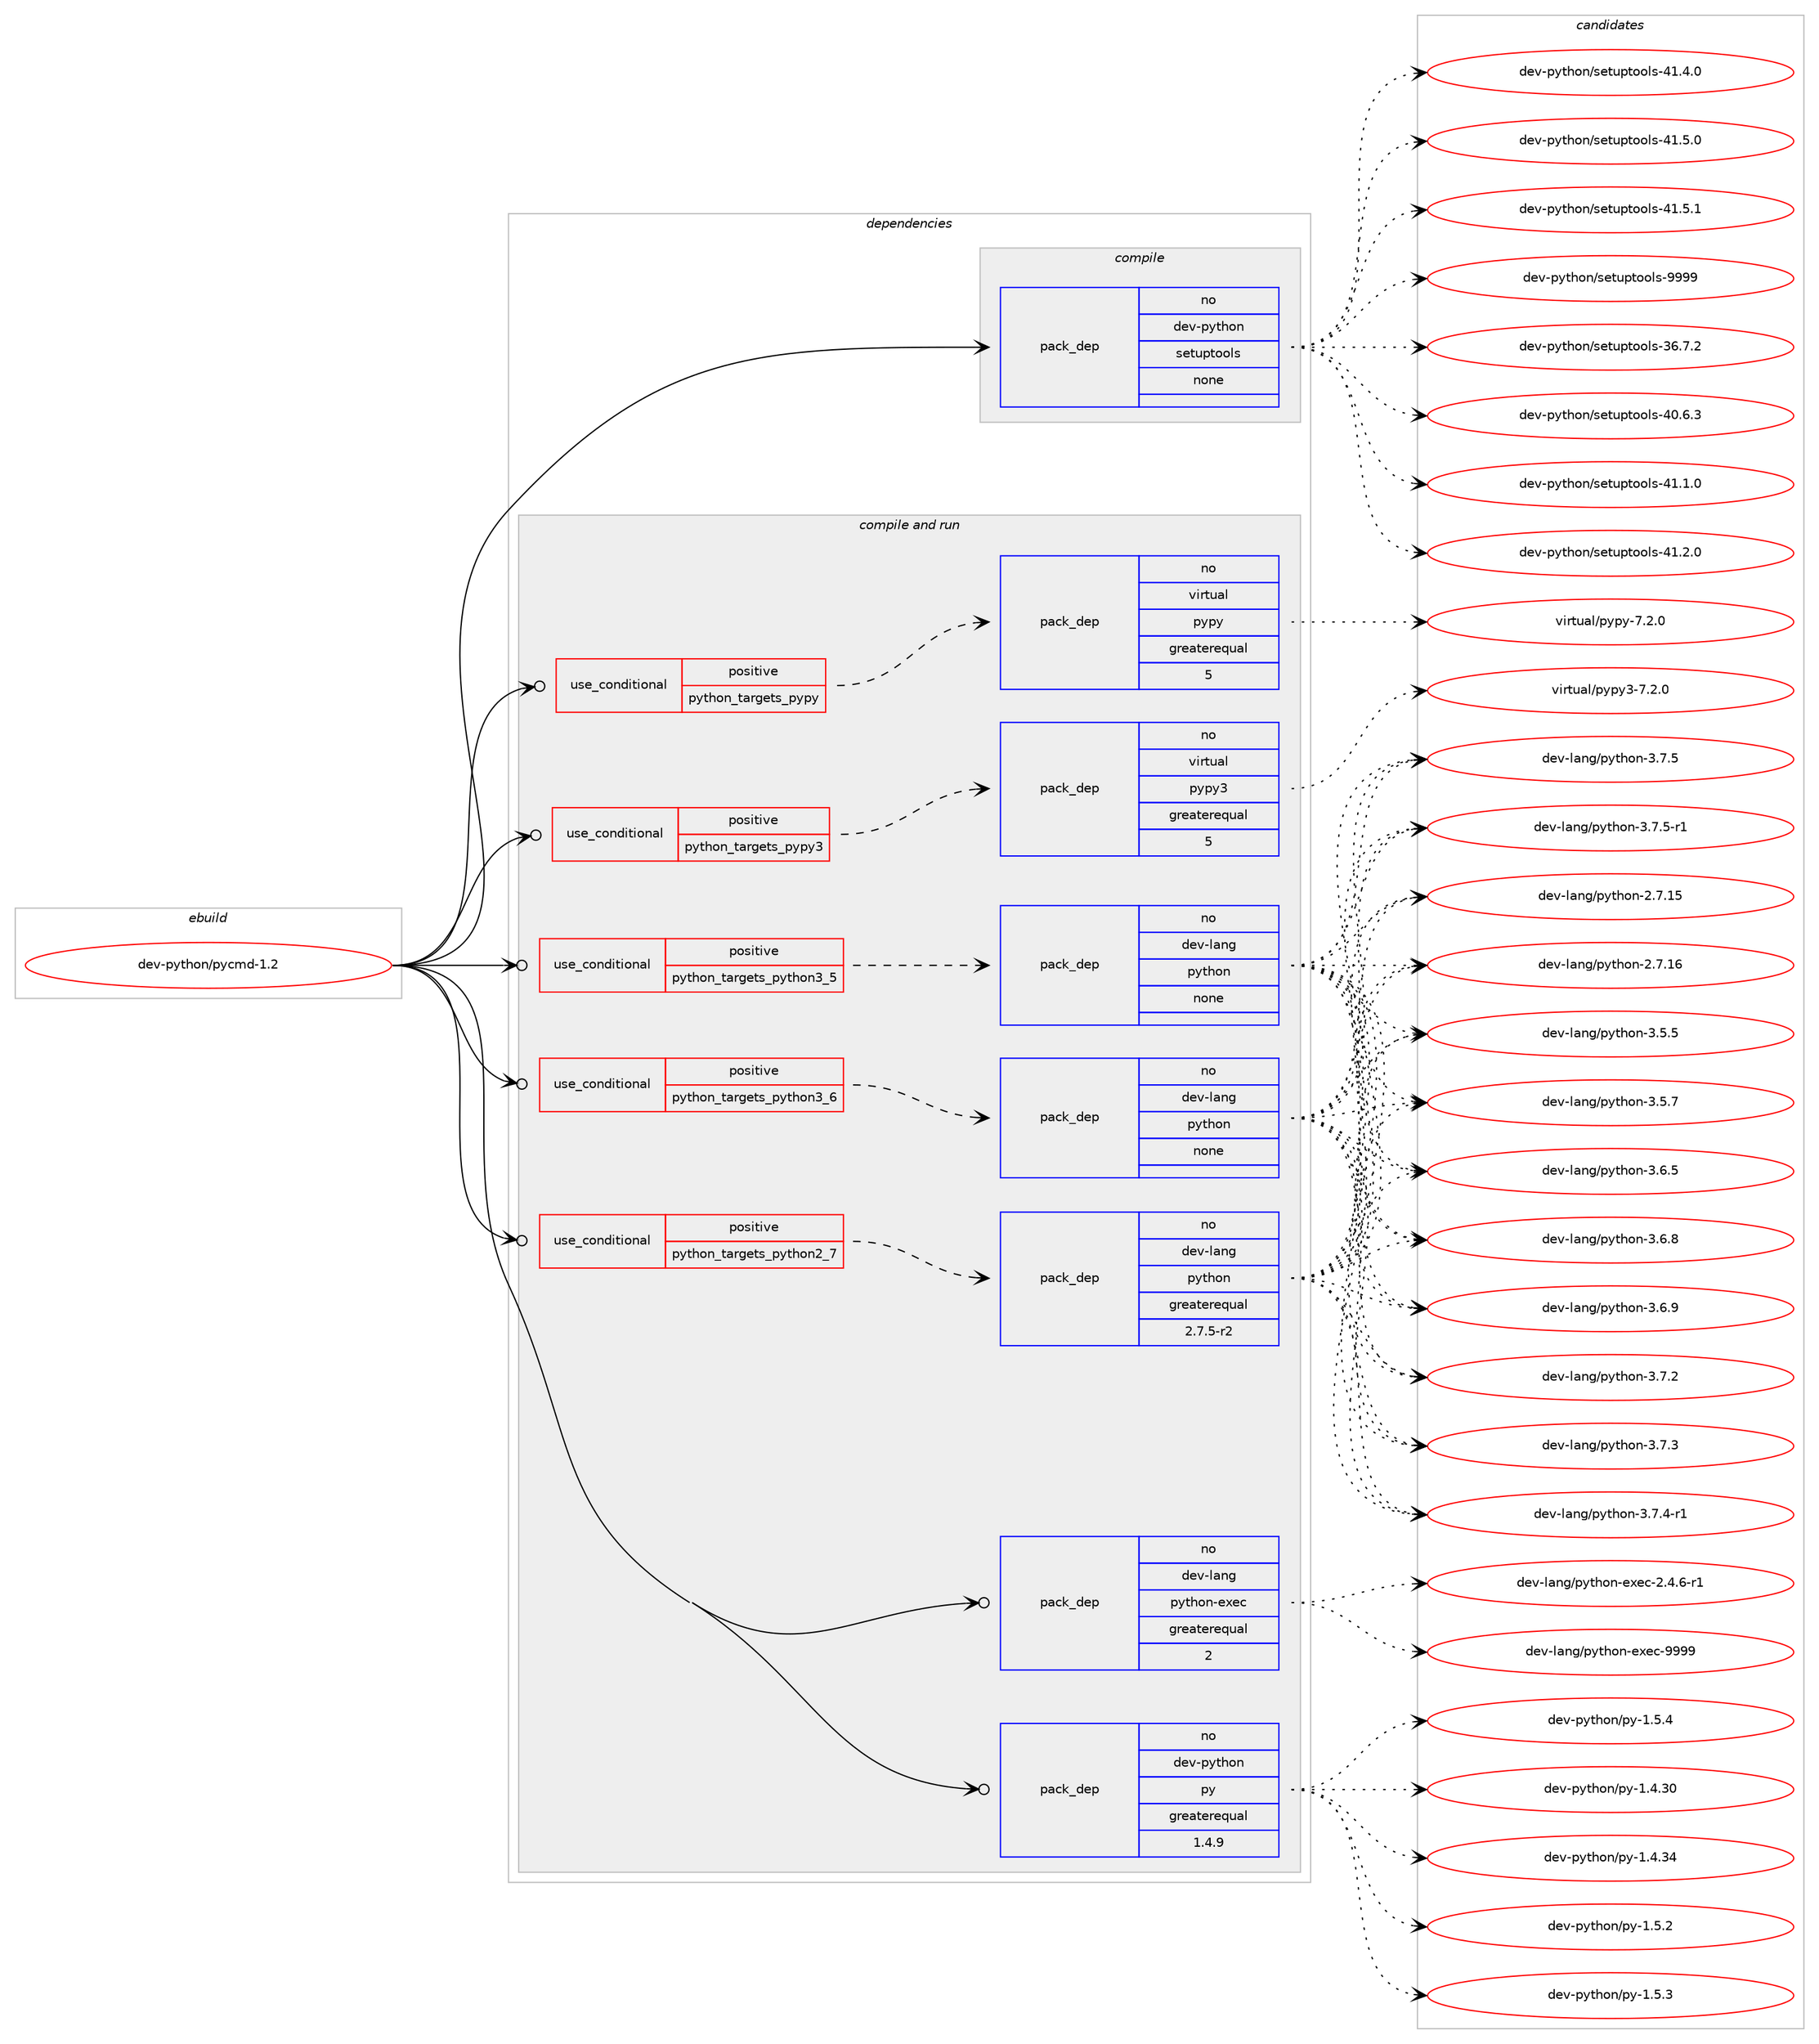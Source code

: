 digraph prolog {

# *************
# Graph options
# *************

newrank=true;
concentrate=true;
compound=true;
graph [rankdir=LR,fontname=Helvetica,fontsize=10,ranksep=1.5];#, ranksep=2.5, nodesep=0.2];
edge  [arrowhead=vee];
node  [fontname=Helvetica,fontsize=10];

# **********
# The ebuild
# **********

subgraph cluster_leftcol {
color=gray;
rank=same;
label=<<i>ebuild</i>>;
id [label="dev-python/pycmd-1.2", color=red, width=4, href="../dev-python/pycmd-1.2.svg"];
}

# ****************
# The dependencies
# ****************

subgraph cluster_midcol {
color=gray;
label=<<i>dependencies</i>>;
subgraph cluster_compile {
fillcolor="#eeeeee";
style=filled;
label=<<i>compile</i>>;
subgraph pack467381 {
dependency624694 [label=<<TABLE BORDER="0" CELLBORDER="1" CELLSPACING="0" CELLPADDING="4" WIDTH="220"><TR><TD ROWSPAN="6" CELLPADDING="30">pack_dep</TD></TR><TR><TD WIDTH="110">no</TD></TR><TR><TD>dev-python</TD></TR><TR><TD>setuptools</TD></TR><TR><TD>none</TD></TR><TR><TD></TD></TR></TABLE>>, shape=none, color=blue];
}
id:e -> dependency624694:w [weight=20,style="solid",arrowhead="vee"];
}
subgraph cluster_compileandrun {
fillcolor="#eeeeee";
style=filled;
label=<<i>compile and run</i>>;
subgraph cond145469 {
dependency624695 [label=<<TABLE BORDER="0" CELLBORDER="1" CELLSPACING="0" CELLPADDING="4"><TR><TD ROWSPAN="3" CELLPADDING="10">use_conditional</TD></TR><TR><TD>positive</TD></TR><TR><TD>python_targets_pypy</TD></TR></TABLE>>, shape=none, color=red];
subgraph pack467382 {
dependency624696 [label=<<TABLE BORDER="0" CELLBORDER="1" CELLSPACING="0" CELLPADDING="4" WIDTH="220"><TR><TD ROWSPAN="6" CELLPADDING="30">pack_dep</TD></TR><TR><TD WIDTH="110">no</TD></TR><TR><TD>virtual</TD></TR><TR><TD>pypy</TD></TR><TR><TD>greaterequal</TD></TR><TR><TD>5</TD></TR></TABLE>>, shape=none, color=blue];
}
dependency624695:e -> dependency624696:w [weight=20,style="dashed",arrowhead="vee"];
}
id:e -> dependency624695:w [weight=20,style="solid",arrowhead="odotvee"];
subgraph cond145470 {
dependency624697 [label=<<TABLE BORDER="0" CELLBORDER="1" CELLSPACING="0" CELLPADDING="4"><TR><TD ROWSPAN="3" CELLPADDING="10">use_conditional</TD></TR><TR><TD>positive</TD></TR><TR><TD>python_targets_pypy3</TD></TR></TABLE>>, shape=none, color=red];
subgraph pack467383 {
dependency624698 [label=<<TABLE BORDER="0" CELLBORDER="1" CELLSPACING="0" CELLPADDING="4" WIDTH="220"><TR><TD ROWSPAN="6" CELLPADDING="30">pack_dep</TD></TR><TR><TD WIDTH="110">no</TD></TR><TR><TD>virtual</TD></TR><TR><TD>pypy3</TD></TR><TR><TD>greaterequal</TD></TR><TR><TD>5</TD></TR></TABLE>>, shape=none, color=blue];
}
dependency624697:e -> dependency624698:w [weight=20,style="dashed",arrowhead="vee"];
}
id:e -> dependency624697:w [weight=20,style="solid",arrowhead="odotvee"];
subgraph cond145471 {
dependency624699 [label=<<TABLE BORDER="0" CELLBORDER="1" CELLSPACING="0" CELLPADDING="4"><TR><TD ROWSPAN="3" CELLPADDING="10">use_conditional</TD></TR><TR><TD>positive</TD></TR><TR><TD>python_targets_python2_7</TD></TR></TABLE>>, shape=none, color=red];
subgraph pack467384 {
dependency624700 [label=<<TABLE BORDER="0" CELLBORDER="1" CELLSPACING="0" CELLPADDING="4" WIDTH="220"><TR><TD ROWSPAN="6" CELLPADDING="30">pack_dep</TD></TR><TR><TD WIDTH="110">no</TD></TR><TR><TD>dev-lang</TD></TR><TR><TD>python</TD></TR><TR><TD>greaterequal</TD></TR><TR><TD>2.7.5-r2</TD></TR></TABLE>>, shape=none, color=blue];
}
dependency624699:e -> dependency624700:w [weight=20,style="dashed",arrowhead="vee"];
}
id:e -> dependency624699:w [weight=20,style="solid",arrowhead="odotvee"];
subgraph cond145472 {
dependency624701 [label=<<TABLE BORDER="0" CELLBORDER="1" CELLSPACING="0" CELLPADDING="4"><TR><TD ROWSPAN="3" CELLPADDING="10">use_conditional</TD></TR><TR><TD>positive</TD></TR><TR><TD>python_targets_python3_5</TD></TR></TABLE>>, shape=none, color=red];
subgraph pack467385 {
dependency624702 [label=<<TABLE BORDER="0" CELLBORDER="1" CELLSPACING="0" CELLPADDING="4" WIDTH="220"><TR><TD ROWSPAN="6" CELLPADDING="30">pack_dep</TD></TR><TR><TD WIDTH="110">no</TD></TR><TR><TD>dev-lang</TD></TR><TR><TD>python</TD></TR><TR><TD>none</TD></TR><TR><TD></TD></TR></TABLE>>, shape=none, color=blue];
}
dependency624701:e -> dependency624702:w [weight=20,style="dashed",arrowhead="vee"];
}
id:e -> dependency624701:w [weight=20,style="solid",arrowhead="odotvee"];
subgraph cond145473 {
dependency624703 [label=<<TABLE BORDER="0" CELLBORDER="1" CELLSPACING="0" CELLPADDING="4"><TR><TD ROWSPAN="3" CELLPADDING="10">use_conditional</TD></TR><TR><TD>positive</TD></TR><TR><TD>python_targets_python3_6</TD></TR></TABLE>>, shape=none, color=red];
subgraph pack467386 {
dependency624704 [label=<<TABLE BORDER="0" CELLBORDER="1" CELLSPACING="0" CELLPADDING="4" WIDTH="220"><TR><TD ROWSPAN="6" CELLPADDING="30">pack_dep</TD></TR><TR><TD WIDTH="110">no</TD></TR><TR><TD>dev-lang</TD></TR><TR><TD>python</TD></TR><TR><TD>none</TD></TR><TR><TD></TD></TR></TABLE>>, shape=none, color=blue];
}
dependency624703:e -> dependency624704:w [weight=20,style="dashed",arrowhead="vee"];
}
id:e -> dependency624703:w [weight=20,style="solid",arrowhead="odotvee"];
subgraph pack467387 {
dependency624705 [label=<<TABLE BORDER="0" CELLBORDER="1" CELLSPACING="0" CELLPADDING="4" WIDTH="220"><TR><TD ROWSPAN="6" CELLPADDING="30">pack_dep</TD></TR><TR><TD WIDTH="110">no</TD></TR><TR><TD>dev-lang</TD></TR><TR><TD>python-exec</TD></TR><TR><TD>greaterequal</TD></TR><TR><TD>2</TD></TR></TABLE>>, shape=none, color=blue];
}
id:e -> dependency624705:w [weight=20,style="solid",arrowhead="odotvee"];
subgraph pack467388 {
dependency624706 [label=<<TABLE BORDER="0" CELLBORDER="1" CELLSPACING="0" CELLPADDING="4" WIDTH="220"><TR><TD ROWSPAN="6" CELLPADDING="30">pack_dep</TD></TR><TR><TD WIDTH="110">no</TD></TR><TR><TD>dev-python</TD></TR><TR><TD>py</TD></TR><TR><TD>greaterequal</TD></TR><TR><TD>1.4.9</TD></TR></TABLE>>, shape=none, color=blue];
}
id:e -> dependency624706:w [weight=20,style="solid",arrowhead="odotvee"];
}
subgraph cluster_run {
fillcolor="#eeeeee";
style=filled;
label=<<i>run</i>>;
}
}

# **************
# The candidates
# **************

subgraph cluster_choices {
rank=same;
color=gray;
label=<<i>candidates</i>>;

subgraph choice467381 {
color=black;
nodesep=1;
choice100101118451121211161041111104711510111611711211611111110811545515446554650 [label="dev-python/setuptools-36.7.2", color=red, width=4,href="../dev-python/setuptools-36.7.2.svg"];
choice100101118451121211161041111104711510111611711211611111110811545524846544651 [label="dev-python/setuptools-40.6.3", color=red, width=4,href="../dev-python/setuptools-40.6.3.svg"];
choice100101118451121211161041111104711510111611711211611111110811545524946494648 [label="dev-python/setuptools-41.1.0", color=red, width=4,href="../dev-python/setuptools-41.1.0.svg"];
choice100101118451121211161041111104711510111611711211611111110811545524946504648 [label="dev-python/setuptools-41.2.0", color=red, width=4,href="../dev-python/setuptools-41.2.0.svg"];
choice100101118451121211161041111104711510111611711211611111110811545524946524648 [label="dev-python/setuptools-41.4.0", color=red, width=4,href="../dev-python/setuptools-41.4.0.svg"];
choice100101118451121211161041111104711510111611711211611111110811545524946534648 [label="dev-python/setuptools-41.5.0", color=red, width=4,href="../dev-python/setuptools-41.5.0.svg"];
choice100101118451121211161041111104711510111611711211611111110811545524946534649 [label="dev-python/setuptools-41.5.1", color=red, width=4,href="../dev-python/setuptools-41.5.1.svg"];
choice10010111845112121116104111110471151011161171121161111111081154557575757 [label="dev-python/setuptools-9999", color=red, width=4,href="../dev-python/setuptools-9999.svg"];
dependency624694:e -> choice100101118451121211161041111104711510111611711211611111110811545515446554650:w [style=dotted,weight="100"];
dependency624694:e -> choice100101118451121211161041111104711510111611711211611111110811545524846544651:w [style=dotted,weight="100"];
dependency624694:e -> choice100101118451121211161041111104711510111611711211611111110811545524946494648:w [style=dotted,weight="100"];
dependency624694:e -> choice100101118451121211161041111104711510111611711211611111110811545524946504648:w [style=dotted,weight="100"];
dependency624694:e -> choice100101118451121211161041111104711510111611711211611111110811545524946524648:w [style=dotted,weight="100"];
dependency624694:e -> choice100101118451121211161041111104711510111611711211611111110811545524946534648:w [style=dotted,weight="100"];
dependency624694:e -> choice100101118451121211161041111104711510111611711211611111110811545524946534649:w [style=dotted,weight="100"];
dependency624694:e -> choice10010111845112121116104111110471151011161171121161111111081154557575757:w [style=dotted,weight="100"];
}
subgraph choice467382 {
color=black;
nodesep=1;
choice1181051141161179710847112121112121455546504648 [label="virtual/pypy-7.2.0", color=red, width=4,href="../virtual/pypy-7.2.0.svg"];
dependency624696:e -> choice1181051141161179710847112121112121455546504648:w [style=dotted,weight="100"];
}
subgraph choice467383 {
color=black;
nodesep=1;
choice118105114116117971084711212111212151455546504648 [label="virtual/pypy3-7.2.0", color=red, width=4,href="../virtual/pypy3-7.2.0.svg"];
dependency624698:e -> choice118105114116117971084711212111212151455546504648:w [style=dotted,weight="100"];
}
subgraph choice467384 {
color=black;
nodesep=1;
choice10010111845108971101034711212111610411111045504655464953 [label="dev-lang/python-2.7.15", color=red, width=4,href="../dev-lang/python-2.7.15.svg"];
choice10010111845108971101034711212111610411111045504655464954 [label="dev-lang/python-2.7.16", color=red, width=4,href="../dev-lang/python-2.7.16.svg"];
choice100101118451089711010347112121116104111110455146534653 [label="dev-lang/python-3.5.5", color=red, width=4,href="../dev-lang/python-3.5.5.svg"];
choice100101118451089711010347112121116104111110455146534655 [label="dev-lang/python-3.5.7", color=red, width=4,href="../dev-lang/python-3.5.7.svg"];
choice100101118451089711010347112121116104111110455146544653 [label="dev-lang/python-3.6.5", color=red, width=4,href="../dev-lang/python-3.6.5.svg"];
choice100101118451089711010347112121116104111110455146544656 [label="dev-lang/python-3.6.8", color=red, width=4,href="../dev-lang/python-3.6.8.svg"];
choice100101118451089711010347112121116104111110455146544657 [label="dev-lang/python-3.6.9", color=red, width=4,href="../dev-lang/python-3.6.9.svg"];
choice100101118451089711010347112121116104111110455146554650 [label="dev-lang/python-3.7.2", color=red, width=4,href="../dev-lang/python-3.7.2.svg"];
choice100101118451089711010347112121116104111110455146554651 [label="dev-lang/python-3.7.3", color=red, width=4,href="../dev-lang/python-3.7.3.svg"];
choice1001011184510897110103471121211161041111104551465546524511449 [label="dev-lang/python-3.7.4-r1", color=red, width=4,href="../dev-lang/python-3.7.4-r1.svg"];
choice100101118451089711010347112121116104111110455146554653 [label="dev-lang/python-3.7.5", color=red, width=4,href="../dev-lang/python-3.7.5.svg"];
choice1001011184510897110103471121211161041111104551465546534511449 [label="dev-lang/python-3.7.5-r1", color=red, width=4,href="../dev-lang/python-3.7.5-r1.svg"];
dependency624700:e -> choice10010111845108971101034711212111610411111045504655464953:w [style=dotted,weight="100"];
dependency624700:e -> choice10010111845108971101034711212111610411111045504655464954:w [style=dotted,weight="100"];
dependency624700:e -> choice100101118451089711010347112121116104111110455146534653:w [style=dotted,weight="100"];
dependency624700:e -> choice100101118451089711010347112121116104111110455146534655:w [style=dotted,weight="100"];
dependency624700:e -> choice100101118451089711010347112121116104111110455146544653:w [style=dotted,weight="100"];
dependency624700:e -> choice100101118451089711010347112121116104111110455146544656:w [style=dotted,weight="100"];
dependency624700:e -> choice100101118451089711010347112121116104111110455146544657:w [style=dotted,weight="100"];
dependency624700:e -> choice100101118451089711010347112121116104111110455146554650:w [style=dotted,weight="100"];
dependency624700:e -> choice100101118451089711010347112121116104111110455146554651:w [style=dotted,weight="100"];
dependency624700:e -> choice1001011184510897110103471121211161041111104551465546524511449:w [style=dotted,weight="100"];
dependency624700:e -> choice100101118451089711010347112121116104111110455146554653:w [style=dotted,weight="100"];
dependency624700:e -> choice1001011184510897110103471121211161041111104551465546534511449:w [style=dotted,weight="100"];
}
subgraph choice467385 {
color=black;
nodesep=1;
choice10010111845108971101034711212111610411111045504655464953 [label="dev-lang/python-2.7.15", color=red, width=4,href="../dev-lang/python-2.7.15.svg"];
choice10010111845108971101034711212111610411111045504655464954 [label="dev-lang/python-2.7.16", color=red, width=4,href="../dev-lang/python-2.7.16.svg"];
choice100101118451089711010347112121116104111110455146534653 [label="dev-lang/python-3.5.5", color=red, width=4,href="../dev-lang/python-3.5.5.svg"];
choice100101118451089711010347112121116104111110455146534655 [label="dev-lang/python-3.5.7", color=red, width=4,href="../dev-lang/python-3.5.7.svg"];
choice100101118451089711010347112121116104111110455146544653 [label="dev-lang/python-3.6.5", color=red, width=4,href="../dev-lang/python-3.6.5.svg"];
choice100101118451089711010347112121116104111110455146544656 [label="dev-lang/python-3.6.8", color=red, width=4,href="../dev-lang/python-3.6.8.svg"];
choice100101118451089711010347112121116104111110455146544657 [label="dev-lang/python-3.6.9", color=red, width=4,href="../dev-lang/python-3.6.9.svg"];
choice100101118451089711010347112121116104111110455146554650 [label="dev-lang/python-3.7.2", color=red, width=4,href="../dev-lang/python-3.7.2.svg"];
choice100101118451089711010347112121116104111110455146554651 [label="dev-lang/python-3.7.3", color=red, width=4,href="../dev-lang/python-3.7.3.svg"];
choice1001011184510897110103471121211161041111104551465546524511449 [label="dev-lang/python-3.7.4-r1", color=red, width=4,href="../dev-lang/python-3.7.4-r1.svg"];
choice100101118451089711010347112121116104111110455146554653 [label="dev-lang/python-3.7.5", color=red, width=4,href="../dev-lang/python-3.7.5.svg"];
choice1001011184510897110103471121211161041111104551465546534511449 [label="dev-lang/python-3.7.5-r1", color=red, width=4,href="../dev-lang/python-3.7.5-r1.svg"];
dependency624702:e -> choice10010111845108971101034711212111610411111045504655464953:w [style=dotted,weight="100"];
dependency624702:e -> choice10010111845108971101034711212111610411111045504655464954:w [style=dotted,weight="100"];
dependency624702:e -> choice100101118451089711010347112121116104111110455146534653:w [style=dotted,weight="100"];
dependency624702:e -> choice100101118451089711010347112121116104111110455146534655:w [style=dotted,weight="100"];
dependency624702:e -> choice100101118451089711010347112121116104111110455146544653:w [style=dotted,weight="100"];
dependency624702:e -> choice100101118451089711010347112121116104111110455146544656:w [style=dotted,weight="100"];
dependency624702:e -> choice100101118451089711010347112121116104111110455146544657:w [style=dotted,weight="100"];
dependency624702:e -> choice100101118451089711010347112121116104111110455146554650:w [style=dotted,weight="100"];
dependency624702:e -> choice100101118451089711010347112121116104111110455146554651:w [style=dotted,weight="100"];
dependency624702:e -> choice1001011184510897110103471121211161041111104551465546524511449:w [style=dotted,weight="100"];
dependency624702:e -> choice100101118451089711010347112121116104111110455146554653:w [style=dotted,weight="100"];
dependency624702:e -> choice1001011184510897110103471121211161041111104551465546534511449:w [style=dotted,weight="100"];
}
subgraph choice467386 {
color=black;
nodesep=1;
choice10010111845108971101034711212111610411111045504655464953 [label="dev-lang/python-2.7.15", color=red, width=4,href="../dev-lang/python-2.7.15.svg"];
choice10010111845108971101034711212111610411111045504655464954 [label="dev-lang/python-2.7.16", color=red, width=4,href="../dev-lang/python-2.7.16.svg"];
choice100101118451089711010347112121116104111110455146534653 [label="dev-lang/python-3.5.5", color=red, width=4,href="../dev-lang/python-3.5.5.svg"];
choice100101118451089711010347112121116104111110455146534655 [label="dev-lang/python-3.5.7", color=red, width=4,href="../dev-lang/python-3.5.7.svg"];
choice100101118451089711010347112121116104111110455146544653 [label="dev-lang/python-3.6.5", color=red, width=4,href="../dev-lang/python-3.6.5.svg"];
choice100101118451089711010347112121116104111110455146544656 [label="dev-lang/python-3.6.8", color=red, width=4,href="../dev-lang/python-3.6.8.svg"];
choice100101118451089711010347112121116104111110455146544657 [label="dev-lang/python-3.6.9", color=red, width=4,href="../dev-lang/python-3.6.9.svg"];
choice100101118451089711010347112121116104111110455146554650 [label="dev-lang/python-3.7.2", color=red, width=4,href="../dev-lang/python-3.7.2.svg"];
choice100101118451089711010347112121116104111110455146554651 [label="dev-lang/python-3.7.3", color=red, width=4,href="../dev-lang/python-3.7.3.svg"];
choice1001011184510897110103471121211161041111104551465546524511449 [label="dev-lang/python-3.7.4-r1", color=red, width=4,href="../dev-lang/python-3.7.4-r1.svg"];
choice100101118451089711010347112121116104111110455146554653 [label="dev-lang/python-3.7.5", color=red, width=4,href="../dev-lang/python-3.7.5.svg"];
choice1001011184510897110103471121211161041111104551465546534511449 [label="dev-lang/python-3.7.5-r1", color=red, width=4,href="../dev-lang/python-3.7.5-r1.svg"];
dependency624704:e -> choice10010111845108971101034711212111610411111045504655464953:w [style=dotted,weight="100"];
dependency624704:e -> choice10010111845108971101034711212111610411111045504655464954:w [style=dotted,weight="100"];
dependency624704:e -> choice100101118451089711010347112121116104111110455146534653:w [style=dotted,weight="100"];
dependency624704:e -> choice100101118451089711010347112121116104111110455146534655:w [style=dotted,weight="100"];
dependency624704:e -> choice100101118451089711010347112121116104111110455146544653:w [style=dotted,weight="100"];
dependency624704:e -> choice100101118451089711010347112121116104111110455146544656:w [style=dotted,weight="100"];
dependency624704:e -> choice100101118451089711010347112121116104111110455146544657:w [style=dotted,weight="100"];
dependency624704:e -> choice100101118451089711010347112121116104111110455146554650:w [style=dotted,weight="100"];
dependency624704:e -> choice100101118451089711010347112121116104111110455146554651:w [style=dotted,weight="100"];
dependency624704:e -> choice1001011184510897110103471121211161041111104551465546524511449:w [style=dotted,weight="100"];
dependency624704:e -> choice100101118451089711010347112121116104111110455146554653:w [style=dotted,weight="100"];
dependency624704:e -> choice1001011184510897110103471121211161041111104551465546534511449:w [style=dotted,weight="100"];
}
subgraph choice467387 {
color=black;
nodesep=1;
choice10010111845108971101034711212111610411111045101120101994550465246544511449 [label="dev-lang/python-exec-2.4.6-r1", color=red, width=4,href="../dev-lang/python-exec-2.4.6-r1.svg"];
choice10010111845108971101034711212111610411111045101120101994557575757 [label="dev-lang/python-exec-9999", color=red, width=4,href="../dev-lang/python-exec-9999.svg"];
dependency624705:e -> choice10010111845108971101034711212111610411111045101120101994550465246544511449:w [style=dotted,weight="100"];
dependency624705:e -> choice10010111845108971101034711212111610411111045101120101994557575757:w [style=dotted,weight="100"];
}
subgraph choice467388 {
color=black;
nodesep=1;
choice100101118451121211161041111104711212145494652465148 [label="dev-python/py-1.4.30", color=red, width=4,href="../dev-python/py-1.4.30.svg"];
choice100101118451121211161041111104711212145494652465152 [label="dev-python/py-1.4.34", color=red, width=4,href="../dev-python/py-1.4.34.svg"];
choice1001011184511212111610411111047112121454946534650 [label="dev-python/py-1.5.2", color=red, width=4,href="../dev-python/py-1.5.2.svg"];
choice1001011184511212111610411111047112121454946534651 [label="dev-python/py-1.5.3", color=red, width=4,href="../dev-python/py-1.5.3.svg"];
choice1001011184511212111610411111047112121454946534652 [label="dev-python/py-1.5.4", color=red, width=4,href="../dev-python/py-1.5.4.svg"];
dependency624706:e -> choice100101118451121211161041111104711212145494652465148:w [style=dotted,weight="100"];
dependency624706:e -> choice100101118451121211161041111104711212145494652465152:w [style=dotted,weight="100"];
dependency624706:e -> choice1001011184511212111610411111047112121454946534650:w [style=dotted,weight="100"];
dependency624706:e -> choice1001011184511212111610411111047112121454946534651:w [style=dotted,weight="100"];
dependency624706:e -> choice1001011184511212111610411111047112121454946534652:w [style=dotted,weight="100"];
}
}

}
